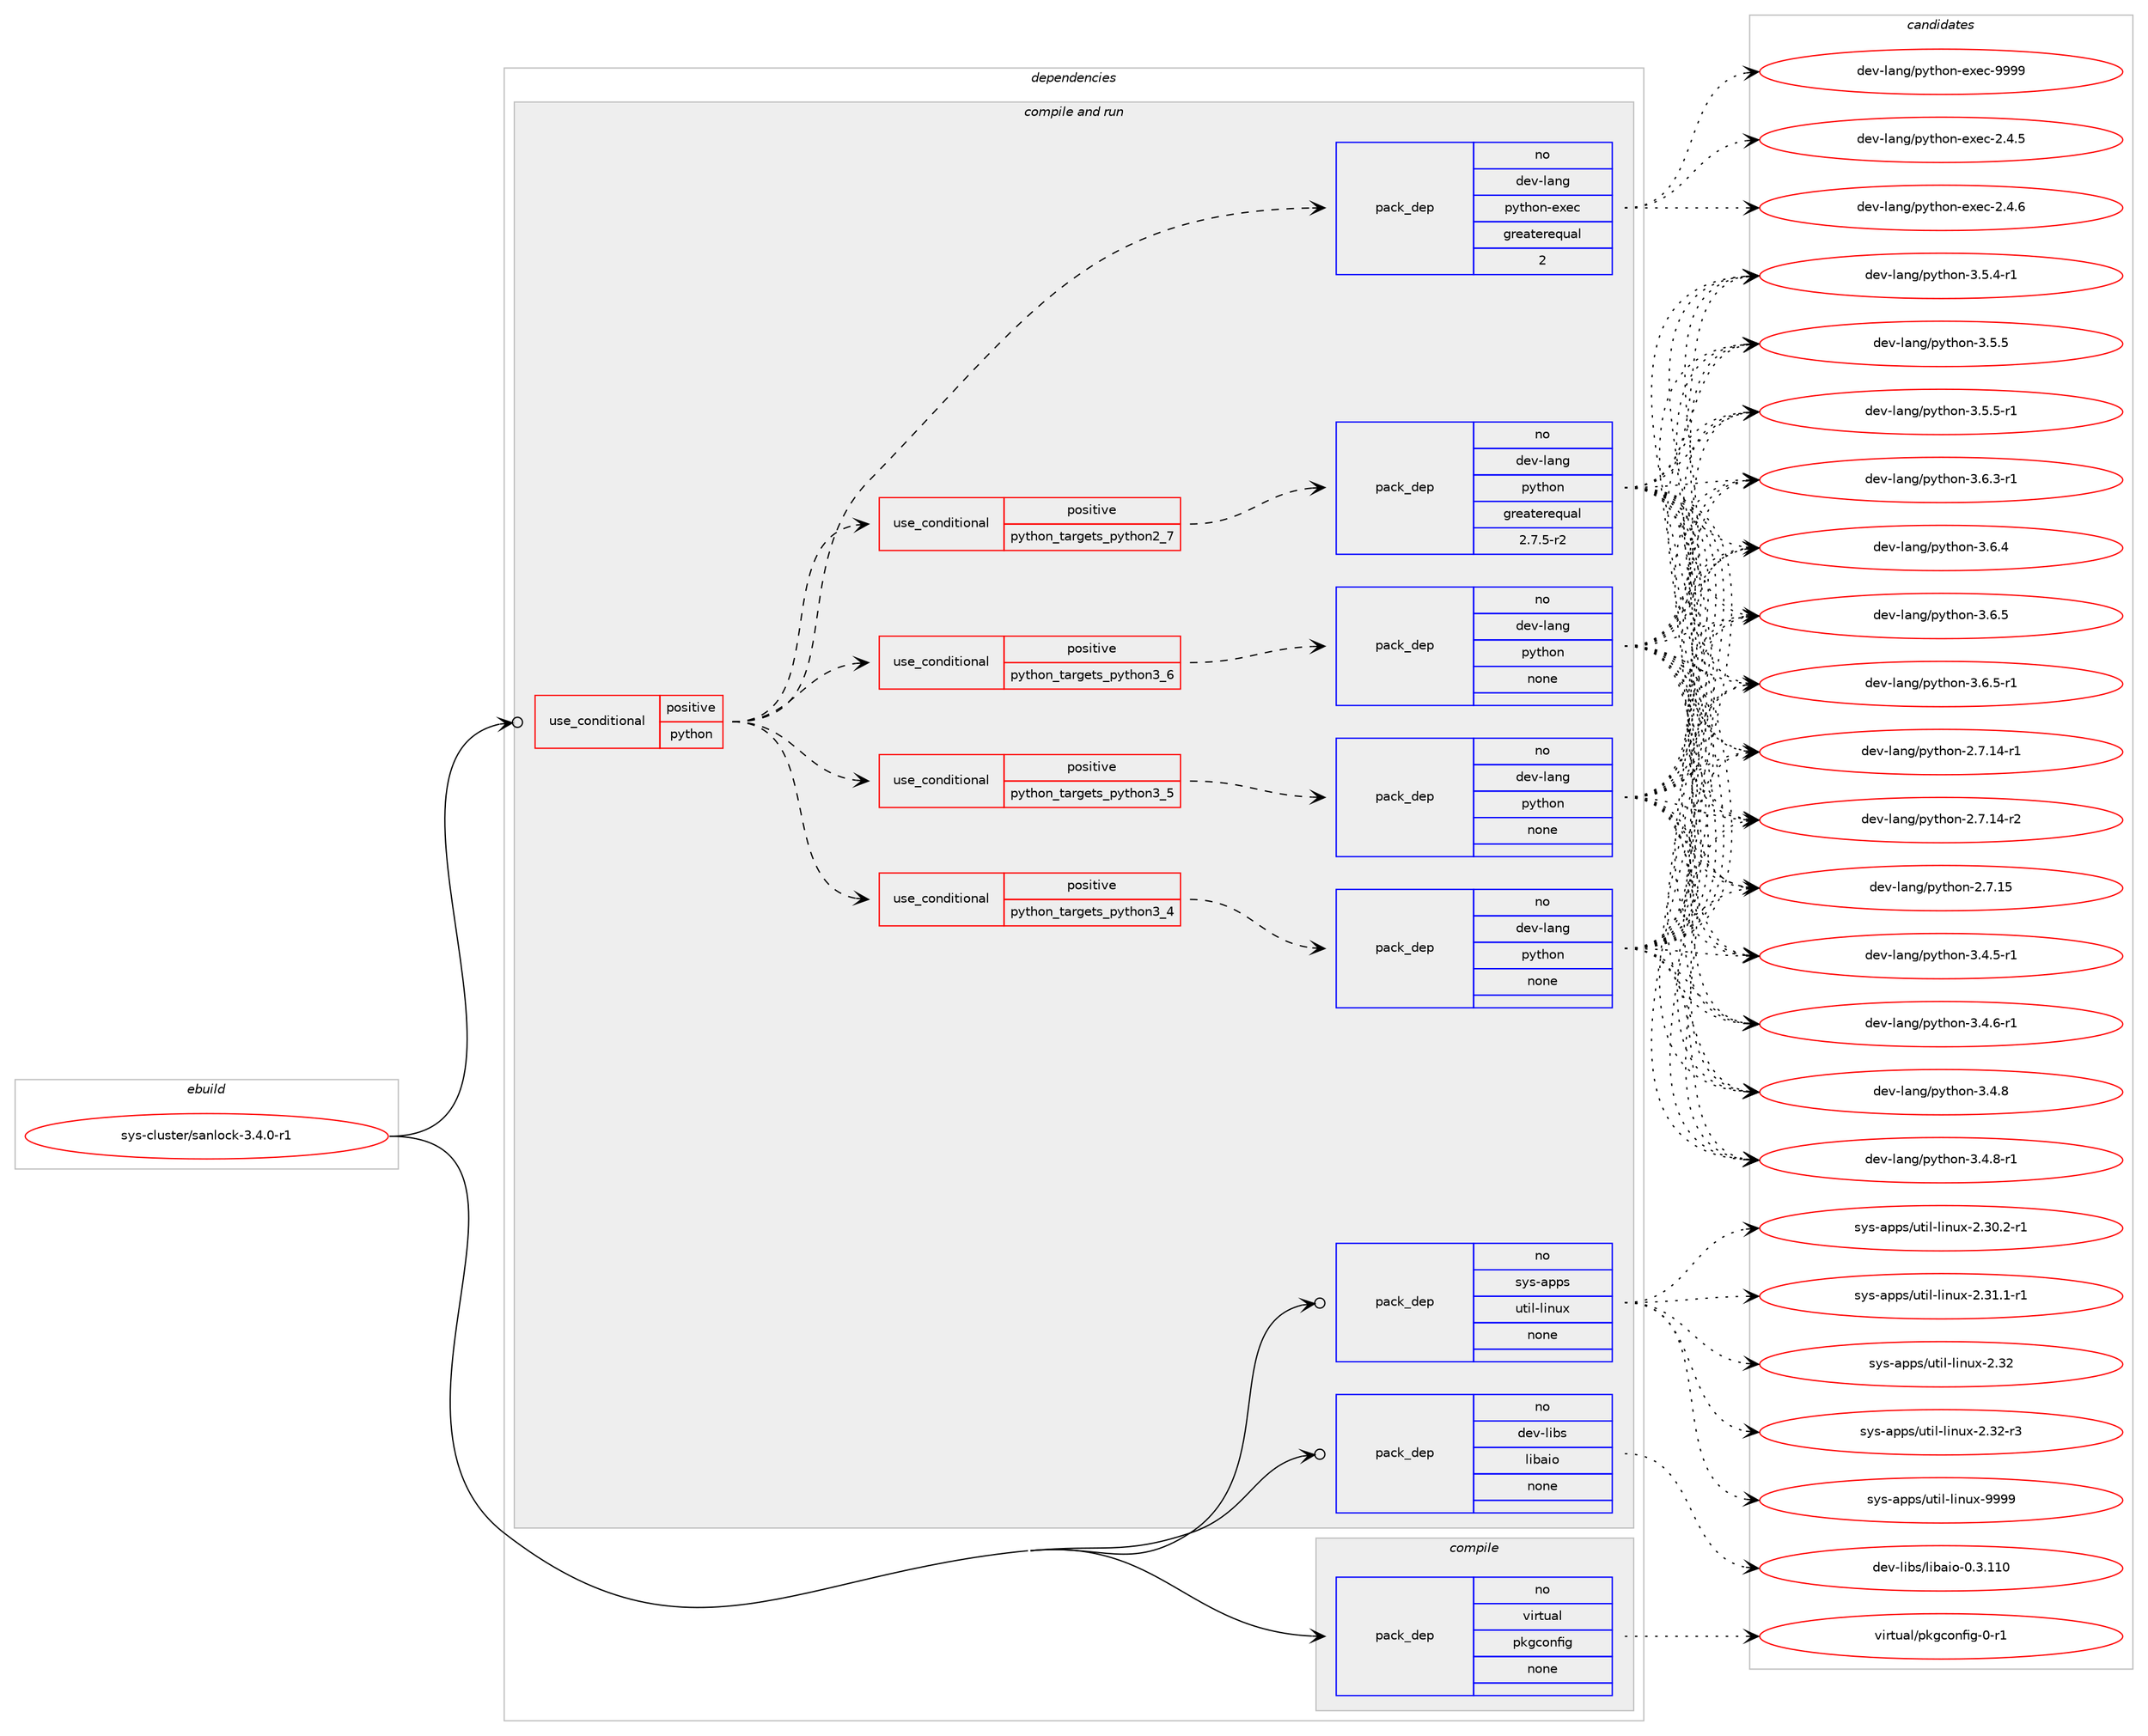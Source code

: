 digraph prolog {

# *************
# Graph options
# *************

newrank=true;
concentrate=true;
compound=true;
graph [rankdir=LR,fontname=Helvetica,fontsize=10,ranksep=1.5];#, ranksep=2.5, nodesep=0.2];
edge  [arrowhead=vee];
node  [fontname=Helvetica,fontsize=10];

# **********
# The ebuild
# **********

subgraph cluster_leftcol {
color=gray;
rank=same;
label=<<i>ebuild</i>>;
id [label="sys-cluster/sanlock-3.4.0-r1", color=red, width=4, href="../sys-cluster/sanlock-3.4.0-r1.svg"];
}

# ****************
# The dependencies
# ****************

subgraph cluster_midcol {
color=gray;
label=<<i>dependencies</i>>;
subgraph cluster_compile {
fillcolor="#eeeeee";
style=filled;
label=<<i>compile</i>>;
subgraph pack4703 {
dependency5873 [label=<<TABLE BORDER="0" CELLBORDER="1" CELLSPACING="0" CELLPADDING="4" WIDTH="220"><TR><TD ROWSPAN="6" CELLPADDING="30">pack_dep</TD></TR><TR><TD WIDTH="110">no</TD></TR><TR><TD>virtual</TD></TR><TR><TD>pkgconfig</TD></TR><TR><TD>none</TD></TR><TR><TD></TD></TR></TABLE>>, shape=none, color=blue];
}
id:e -> dependency5873:w [weight=20,style="solid",arrowhead="vee"];
}
subgraph cluster_compileandrun {
fillcolor="#eeeeee";
style=filled;
label=<<i>compile and run</i>>;
subgraph cond1108 {
dependency5874 [label=<<TABLE BORDER="0" CELLBORDER="1" CELLSPACING="0" CELLPADDING="4"><TR><TD ROWSPAN="3" CELLPADDING="10">use_conditional</TD></TR><TR><TD>positive</TD></TR><TR><TD>python</TD></TR></TABLE>>, shape=none, color=red];
subgraph cond1109 {
dependency5875 [label=<<TABLE BORDER="0" CELLBORDER="1" CELLSPACING="0" CELLPADDING="4"><TR><TD ROWSPAN="3" CELLPADDING="10">use_conditional</TD></TR><TR><TD>positive</TD></TR><TR><TD>python_targets_python2_7</TD></TR></TABLE>>, shape=none, color=red];
subgraph pack4704 {
dependency5876 [label=<<TABLE BORDER="0" CELLBORDER="1" CELLSPACING="0" CELLPADDING="4" WIDTH="220"><TR><TD ROWSPAN="6" CELLPADDING="30">pack_dep</TD></TR><TR><TD WIDTH="110">no</TD></TR><TR><TD>dev-lang</TD></TR><TR><TD>python</TD></TR><TR><TD>greaterequal</TD></TR><TR><TD>2.7.5-r2</TD></TR></TABLE>>, shape=none, color=blue];
}
dependency5875:e -> dependency5876:w [weight=20,style="dashed",arrowhead="vee"];
}
dependency5874:e -> dependency5875:w [weight=20,style="dashed",arrowhead="vee"];
subgraph cond1110 {
dependency5877 [label=<<TABLE BORDER="0" CELLBORDER="1" CELLSPACING="0" CELLPADDING="4"><TR><TD ROWSPAN="3" CELLPADDING="10">use_conditional</TD></TR><TR><TD>positive</TD></TR><TR><TD>python_targets_python3_4</TD></TR></TABLE>>, shape=none, color=red];
subgraph pack4705 {
dependency5878 [label=<<TABLE BORDER="0" CELLBORDER="1" CELLSPACING="0" CELLPADDING="4" WIDTH="220"><TR><TD ROWSPAN="6" CELLPADDING="30">pack_dep</TD></TR><TR><TD WIDTH="110">no</TD></TR><TR><TD>dev-lang</TD></TR><TR><TD>python</TD></TR><TR><TD>none</TD></TR><TR><TD></TD></TR></TABLE>>, shape=none, color=blue];
}
dependency5877:e -> dependency5878:w [weight=20,style="dashed",arrowhead="vee"];
}
dependency5874:e -> dependency5877:w [weight=20,style="dashed",arrowhead="vee"];
subgraph cond1111 {
dependency5879 [label=<<TABLE BORDER="0" CELLBORDER="1" CELLSPACING="0" CELLPADDING="4"><TR><TD ROWSPAN="3" CELLPADDING="10">use_conditional</TD></TR><TR><TD>positive</TD></TR><TR><TD>python_targets_python3_5</TD></TR></TABLE>>, shape=none, color=red];
subgraph pack4706 {
dependency5880 [label=<<TABLE BORDER="0" CELLBORDER="1" CELLSPACING="0" CELLPADDING="4" WIDTH="220"><TR><TD ROWSPAN="6" CELLPADDING="30">pack_dep</TD></TR><TR><TD WIDTH="110">no</TD></TR><TR><TD>dev-lang</TD></TR><TR><TD>python</TD></TR><TR><TD>none</TD></TR><TR><TD></TD></TR></TABLE>>, shape=none, color=blue];
}
dependency5879:e -> dependency5880:w [weight=20,style="dashed",arrowhead="vee"];
}
dependency5874:e -> dependency5879:w [weight=20,style="dashed",arrowhead="vee"];
subgraph cond1112 {
dependency5881 [label=<<TABLE BORDER="0" CELLBORDER="1" CELLSPACING="0" CELLPADDING="4"><TR><TD ROWSPAN="3" CELLPADDING="10">use_conditional</TD></TR><TR><TD>positive</TD></TR><TR><TD>python_targets_python3_6</TD></TR></TABLE>>, shape=none, color=red];
subgraph pack4707 {
dependency5882 [label=<<TABLE BORDER="0" CELLBORDER="1" CELLSPACING="0" CELLPADDING="4" WIDTH="220"><TR><TD ROWSPAN="6" CELLPADDING="30">pack_dep</TD></TR><TR><TD WIDTH="110">no</TD></TR><TR><TD>dev-lang</TD></TR><TR><TD>python</TD></TR><TR><TD>none</TD></TR><TR><TD></TD></TR></TABLE>>, shape=none, color=blue];
}
dependency5881:e -> dependency5882:w [weight=20,style="dashed",arrowhead="vee"];
}
dependency5874:e -> dependency5881:w [weight=20,style="dashed",arrowhead="vee"];
subgraph pack4708 {
dependency5883 [label=<<TABLE BORDER="0" CELLBORDER="1" CELLSPACING="0" CELLPADDING="4" WIDTH="220"><TR><TD ROWSPAN="6" CELLPADDING="30">pack_dep</TD></TR><TR><TD WIDTH="110">no</TD></TR><TR><TD>dev-lang</TD></TR><TR><TD>python-exec</TD></TR><TR><TD>greaterequal</TD></TR><TR><TD>2</TD></TR></TABLE>>, shape=none, color=blue];
}
dependency5874:e -> dependency5883:w [weight=20,style="dashed",arrowhead="vee"];
}
id:e -> dependency5874:w [weight=20,style="solid",arrowhead="odotvee"];
subgraph pack4709 {
dependency5884 [label=<<TABLE BORDER="0" CELLBORDER="1" CELLSPACING="0" CELLPADDING="4" WIDTH="220"><TR><TD ROWSPAN="6" CELLPADDING="30">pack_dep</TD></TR><TR><TD WIDTH="110">no</TD></TR><TR><TD>dev-libs</TD></TR><TR><TD>libaio</TD></TR><TR><TD>none</TD></TR><TR><TD></TD></TR></TABLE>>, shape=none, color=blue];
}
id:e -> dependency5884:w [weight=20,style="solid",arrowhead="odotvee"];
subgraph pack4710 {
dependency5885 [label=<<TABLE BORDER="0" CELLBORDER="1" CELLSPACING="0" CELLPADDING="4" WIDTH="220"><TR><TD ROWSPAN="6" CELLPADDING="30">pack_dep</TD></TR><TR><TD WIDTH="110">no</TD></TR><TR><TD>sys-apps</TD></TR><TR><TD>util-linux</TD></TR><TR><TD>none</TD></TR><TR><TD></TD></TR></TABLE>>, shape=none, color=blue];
}
id:e -> dependency5885:w [weight=20,style="solid",arrowhead="odotvee"];
}
subgraph cluster_run {
fillcolor="#eeeeee";
style=filled;
label=<<i>run</i>>;
}
}

# **************
# The candidates
# **************

subgraph cluster_choices {
rank=same;
color=gray;
label=<<i>candidates</i>>;

subgraph choice4703 {
color=black;
nodesep=1;
choice11810511411611797108471121071039911111010210510345484511449 [label="virtual/pkgconfig-0-r1", color=red, width=4,href="../virtual/pkgconfig-0-r1.svg"];
dependency5873:e -> choice11810511411611797108471121071039911111010210510345484511449:w [style=dotted,weight="100"];
}
subgraph choice4704 {
color=black;
nodesep=1;
choice100101118451089711010347112121116104111110455046554649524511449 [label="dev-lang/python-2.7.14-r1", color=red, width=4,href="../dev-lang/python-2.7.14-r1.svg"];
choice100101118451089711010347112121116104111110455046554649524511450 [label="dev-lang/python-2.7.14-r2", color=red, width=4,href="../dev-lang/python-2.7.14-r2.svg"];
choice10010111845108971101034711212111610411111045504655464953 [label="dev-lang/python-2.7.15", color=red, width=4,href="../dev-lang/python-2.7.15.svg"];
choice1001011184510897110103471121211161041111104551465246534511449 [label="dev-lang/python-3.4.5-r1", color=red, width=4,href="../dev-lang/python-3.4.5-r1.svg"];
choice1001011184510897110103471121211161041111104551465246544511449 [label="dev-lang/python-3.4.6-r1", color=red, width=4,href="../dev-lang/python-3.4.6-r1.svg"];
choice100101118451089711010347112121116104111110455146524656 [label="dev-lang/python-3.4.8", color=red, width=4,href="../dev-lang/python-3.4.8.svg"];
choice1001011184510897110103471121211161041111104551465246564511449 [label="dev-lang/python-3.4.8-r1", color=red, width=4,href="../dev-lang/python-3.4.8-r1.svg"];
choice1001011184510897110103471121211161041111104551465346524511449 [label="dev-lang/python-3.5.4-r1", color=red, width=4,href="../dev-lang/python-3.5.4-r1.svg"];
choice100101118451089711010347112121116104111110455146534653 [label="dev-lang/python-3.5.5", color=red, width=4,href="../dev-lang/python-3.5.5.svg"];
choice1001011184510897110103471121211161041111104551465346534511449 [label="dev-lang/python-3.5.5-r1", color=red, width=4,href="../dev-lang/python-3.5.5-r1.svg"];
choice1001011184510897110103471121211161041111104551465446514511449 [label="dev-lang/python-3.6.3-r1", color=red, width=4,href="../dev-lang/python-3.6.3-r1.svg"];
choice100101118451089711010347112121116104111110455146544652 [label="dev-lang/python-3.6.4", color=red, width=4,href="../dev-lang/python-3.6.4.svg"];
choice100101118451089711010347112121116104111110455146544653 [label="dev-lang/python-3.6.5", color=red, width=4,href="../dev-lang/python-3.6.5.svg"];
choice1001011184510897110103471121211161041111104551465446534511449 [label="dev-lang/python-3.6.5-r1", color=red, width=4,href="../dev-lang/python-3.6.5-r1.svg"];
dependency5876:e -> choice100101118451089711010347112121116104111110455046554649524511449:w [style=dotted,weight="100"];
dependency5876:e -> choice100101118451089711010347112121116104111110455046554649524511450:w [style=dotted,weight="100"];
dependency5876:e -> choice10010111845108971101034711212111610411111045504655464953:w [style=dotted,weight="100"];
dependency5876:e -> choice1001011184510897110103471121211161041111104551465246534511449:w [style=dotted,weight="100"];
dependency5876:e -> choice1001011184510897110103471121211161041111104551465246544511449:w [style=dotted,weight="100"];
dependency5876:e -> choice100101118451089711010347112121116104111110455146524656:w [style=dotted,weight="100"];
dependency5876:e -> choice1001011184510897110103471121211161041111104551465246564511449:w [style=dotted,weight="100"];
dependency5876:e -> choice1001011184510897110103471121211161041111104551465346524511449:w [style=dotted,weight="100"];
dependency5876:e -> choice100101118451089711010347112121116104111110455146534653:w [style=dotted,weight="100"];
dependency5876:e -> choice1001011184510897110103471121211161041111104551465346534511449:w [style=dotted,weight="100"];
dependency5876:e -> choice1001011184510897110103471121211161041111104551465446514511449:w [style=dotted,weight="100"];
dependency5876:e -> choice100101118451089711010347112121116104111110455146544652:w [style=dotted,weight="100"];
dependency5876:e -> choice100101118451089711010347112121116104111110455146544653:w [style=dotted,weight="100"];
dependency5876:e -> choice1001011184510897110103471121211161041111104551465446534511449:w [style=dotted,weight="100"];
}
subgraph choice4705 {
color=black;
nodesep=1;
choice100101118451089711010347112121116104111110455046554649524511449 [label="dev-lang/python-2.7.14-r1", color=red, width=4,href="../dev-lang/python-2.7.14-r1.svg"];
choice100101118451089711010347112121116104111110455046554649524511450 [label="dev-lang/python-2.7.14-r2", color=red, width=4,href="../dev-lang/python-2.7.14-r2.svg"];
choice10010111845108971101034711212111610411111045504655464953 [label="dev-lang/python-2.7.15", color=red, width=4,href="../dev-lang/python-2.7.15.svg"];
choice1001011184510897110103471121211161041111104551465246534511449 [label="dev-lang/python-3.4.5-r1", color=red, width=4,href="../dev-lang/python-3.4.5-r1.svg"];
choice1001011184510897110103471121211161041111104551465246544511449 [label="dev-lang/python-3.4.6-r1", color=red, width=4,href="../dev-lang/python-3.4.6-r1.svg"];
choice100101118451089711010347112121116104111110455146524656 [label="dev-lang/python-3.4.8", color=red, width=4,href="../dev-lang/python-3.4.8.svg"];
choice1001011184510897110103471121211161041111104551465246564511449 [label="dev-lang/python-3.4.8-r1", color=red, width=4,href="../dev-lang/python-3.4.8-r1.svg"];
choice1001011184510897110103471121211161041111104551465346524511449 [label="dev-lang/python-3.5.4-r1", color=red, width=4,href="../dev-lang/python-3.5.4-r1.svg"];
choice100101118451089711010347112121116104111110455146534653 [label="dev-lang/python-3.5.5", color=red, width=4,href="../dev-lang/python-3.5.5.svg"];
choice1001011184510897110103471121211161041111104551465346534511449 [label="dev-lang/python-3.5.5-r1", color=red, width=4,href="../dev-lang/python-3.5.5-r1.svg"];
choice1001011184510897110103471121211161041111104551465446514511449 [label="dev-lang/python-3.6.3-r1", color=red, width=4,href="../dev-lang/python-3.6.3-r1.svg"];
choice100101118451089711010347112121116104111110455146544652 [label="dev-lang/python-3.6.4", color=red, width=4,href="../dev-lang/python-3.6.4.svg"];
choice100101118451089711010347112121116104111110455146544653 [label="dev-lang/python-3.6.5", color=red, width=4,href="../dev-lang/python-3.6.5.svg"];
choice1001011184510897110103471121211161041111104551465446534511449 [label="dev-lang/python-3.6.5-r1", color=red, width=4,href="../dev-lang/python-3.6.5-r1.svg"];
dependency5878:e -> choice100101118451089711010347112121116104111110455046554649524511449:w [style=dotted,weight="100"];
dependency5878:e -> choice100101118451089711010347112121116104111110455046554649524511450:w [style=dotted,weight="100"];
dependency5878:e -> choice10010111845108971101034711212111610411111045504655464953:w [style=dotted,weight="100"];
dependency5878:e -> choice1001011184510897110103471121211161041111104551465246534511449:w [style=dotted,weight="100"];
dependency5878:e -> choice1001011184510897110103471121211161041111104551465246544511449:w [style=dotted,weight="100"];
dependency5878:e -> choice100101118451089711010347112121116104111110455146524656:w [style=dotted,weight="100"];
dependency5878:e -> choice1001011184510897110103471121211161041111104551465246564511449:w [style=dotted,weight="100"];
dependency5878:e -> choice1001011184510897110103471121211161041111104551465346524511449:w [style=dotted,weight="100"];
dependency5878:e -> choice100101118451089711010347112121116104111110455146534653:w [style=dotted,weight="100"];
dependency5878:e -> choice1001011184510897110103471121211161041111104551465346534511449:w [style=dotted,weight="100"];
dependency5878:e -> choice1001011184510897110103471121211161041111104551465446514511449:w [style=dotted,weight="100"];
dependency5878:e -> choice100101118451089711010347112121116104111110455146544652:w [style=dotted,weight="100"];
dependency5878:e -> choice100101118451089711010347112121116104111110455146544653:w [style=dotted,weight="100"];
dependency5878:e -> choice1001011184510897110103471121211161041111104551465446534511449:w [style=dotted,weight="100"];
}
subgraph choice4706 {
color=black;
nodesep=1;
choice100101118451089711010347112121116104111110455046554649524511449 [label="dev-lang/python-2.7.14-r1", color=red, width=4,href="../dev-lang/python-2.7.14-r1.svg"];
choice100101118451089711010347112121116104111110455046554649524511450 [label="dev-lang/python-2.7.14-r2", color=red, width=4,href="../dev-lang/python-2.7.14-r2.svg"];
choice10010111845108971101034711212111610411111045504655464953 [label="dev-lang/python-2.7.15", color=red, width=4,href="../dev-lang/python-2.7.15.svg"];
choice1001011184510897110103471121211161041111104551465246534511449 [label="dev-lang/python-3.4.5-r1", color=red, width=4,href="../dev-lang/python-3.4.5-r1.svg"];
choice1001011184510897110103471121211161041111104551465246544511449 [label="dev-lang/python-3.4.6-r1", color=red, width=4,href="../dev-lang/python-3.4.6-r1.svg"];
choice100101118451089711010347112121116104111110455146524656 [label="dev-lang/python-3.4.8", color=red, width=4,href="../dev-lang/python-3.4.8.svg"];
choice1001011184510897110103471121211161041111104551465246564511449 [label="dev-lang/python-3.4.8-r1", color=red, width=4,href="../dev-lang/python-3.4.8-r1.svg"];
choice1001011184510897110103471121211161041111104551465346524511449 [label="dev-lang/python-3.5.4-r1", color=red, width=4,href="../dev-lang/python-3.5.4-r1.svg"];
choice100101118451089711010347112121116104111110455146534653 [label="dev-lang/python-3.5.5", color=red, width=4,href="../dev-lang/python-3.5.5.svg"];
choice1001011184510897110103471121211161041111104551465346534511449 [label="dev-lang/python-3.5.5-r1", color=red, width=4,href="../dev-lang/python-3.5.5-r1.svg"];
choice1001011184510897110103471121211161041111104551465446514511449 [label="dev-lang/python-3.6.3-r1", color=red, width=4,href="../dev-lang/python-3.6.3-r1.svg"];
choice100101118451089711010347112121116104111110455146544652 [label="dev-lang/python-3.6.4", color=red, width=4,href="../dev-lang/python-3.6.4.svg"];
choice100101118451089711010347112121116104111110455146544653 [label="dev-lang/python-3.6.5", color=red, width=4,href="../dev-lang/python-3.6.5.svg"];
choice1001011184510897110103471121211161041111104551465446534511449 [label="dev-lang/python-3.6.5-r1", color=red, width=4,href="../dev-lang/python-3.6.5-r1.svg"];
dependency5880:e -> choice100101118451089711010347112121116104111110455046554649524511449:w [style=dotted,weight="100"];
dependency5880:e -> choice100101118451089711010347112121116104111110455046554649524511450:w [style=dotted,weight="100"];
dependency5880:e -> choice10010111845108971101034711212111610411111045504655464953:w [style=dotted,weight="100"];
dependency5880:e -> choice1001011184510897110103471121211161041111104551465246534511449:w [style=dotted,weight="100"];
dependency5880:e -> choice1001011184510897110103471121211161041111104551465246544511449:w [style=dotted,weight="100"];
dependency5880:e -> choice100101118451089711010347112121116104111110455146524656:w [style=dotted,weight="100"];
dependency5880:e -> choice1001011184510897110103471121211161041111104551465246564511449:w [style=dotted,weight="100"];
dependency5880:e -> choice1001011184510897110103471121211161041111104551465346524511449:w [style=dotted,weight="100"];
dependency5880:e -> choice100101118451089711010347112121116104111110455146534653:w [style=dotted,weight="100"];
dependency5880:e -> choice1001011184510897110103471121211161041111104551465346534511449:w [style=dotted,weight="100"];
dependency5880:e -> choice1001011184510897110103471121211161041111104551465446514511449:w [style=dotted,weight="100"];
dependency5880:e -> choice100101118451089711010347112121116104111110455146544652:w [style=dotted,weight="100"];
dependency5880:e -> choice100101118451089711010347112121116104111110455146544653:w [style=dotted,weight="100"];
dependency5880:e -> choice1001011184510897110103471121211161041111104551465446534511449:w [style=dotted,weight="100"];
}
subgraph choice4707 {
color=black;
nodesep=1;
choice100101118451089711010347112121116104111110455046554649524511449 [label="dev-lang/python-2.7.14-r1", color=red, width=4,href="../dev-lang/python-2.7.14-r1.svg"];
choice100101118451089711010347112121116104111110455046554649524511450 [label="dev-lang/python-2.7.14-r2", color=red, width=4,href="../dev-lang/python-2.7.14-r2.svg"];
choice10010111845108971101034711212111610411111045504655464953 [label="dev-lang/python-2.7.15", color=red, width=4,href="../dev-lang/python-2.7.15.svg"];
choice1001011184510897110103471121211161041111104551465246534511449 [label="dev-lang/python-3.4.5-r1", color=red, width=4,href="../dev-lang/python-3.4.5-r1.svg"];
choice1001011184510897110103471121211161041111104551465246544511449 [label="dev-lang/python-3.4.6-r1", color=red, width=4,href="../dev-lang/python-3.4.6-r1.svg"];
choice100101118451089711010347112121116104111110455146524656 [label="dev-lang/python-3.4.8", color=red, width=4,href="../dev-lang/python-3.4.8.svg"];
choice1001011184510897110103471121211161041111104551465246564511449 [label="dev-lang/python-3.4.8-r1", color=red, width=4,href="../dev-lang/python-3.4.8-r1.svg"];
choice1001011184510897110103471121211161041111104551465346524511449 [label="dev-lang/python-3.5.4-r1", color=red, width=4,href="../dev-lang/python-3.5.4-r1.svg"];
choice100101118451089711010347112121116104111110455146534653 [label="dev-lang/python-3.5.5", color=red, width=4,href="../dev-lang/python-3.5.5.svg"];
choice1001011184510897110103471121211161041111104551465346534511449 [label="dev-lang/python-3.5.5-r1", color=red, width=4,href="../dev-lang/python-3.5.5-r1.svg"];
choice1001011184510897110103471121211161041111104551465446514511449 [label="dev-lang/python-3.6.3-r1", color=red, width=4,href="../dev-lang/python-3.6.3-r1.svg"];
choice100101118451089711010347112121116104111110455146544652 [label="dev-lang/python-3.6.4", color=red, width=4,href="../dev-lang/python-3.6.4.svg"];
choice100101118451089711010347112121116104111110455146544653 [label="dev-lang/python-3.6.5", color=red, width=4,href="../dev-lang/python-3.6.5.svg"];
choice1001011184510897110103471121211161041111104551465446534511449 [label="dev-lang/python-3.6.5-r1", color=red, width=4,href="../dev-lang/python-3.6.5-r1.svg"];
dependency5882:e -> choice100101118451089711010347112121116104111110455046554649524511449:w [style=dotted,weight="100"];
dependency5882:e -> choice100101118451089711010347112121116104111110455046554649524511450:w [style=dotted,weight="100"];
dependency5882:e -> choice10010111845108971101034711212111610411111045504655464953:w [style=dotted,weight="100"];
dependency5882:e -> choice1001011184510897110103471121211161041111104551465246534511449:w [style=dotted,weight="100"];
dependency5882:e -> choice1001011184510897110103471121211161041111104551465246544511449:w [style=dotted,weight="100"];
dependency5882:e -> choice100101118451089711010347112121116104111110455146524656:w [style=dotted,weight="100"];
dependency5882:e -> choice1001011184510897110103471121211161041111104551465246564511449:w [style=dotted,weight="100"];
dependency5882:e -> choice1001011184510897110103471121211161041111104551465346524511449:w [style=dotted,weight="100"];
dependency5882:e -> choice100101118451089711010347112121116104111110455146534653:w [style=dotted,weight="100"];
dependency5882:e -> choice1001011184510897110103471121211161041111104551465346534511449:w [style=dotted,weight="100"];
dependency5882:e -> choice1001011184510897110103471121211161041111104551465446514511449:w [style=dotted,weight="100"];
dependency5882:e -> choice100101118451089711010347112121116104111110455146544652:w [style=dotted,weight="100"];
dependency5882:e -> choice100101118451089711010347112121116104111110455146544653:w [style=dotted,weight="100"];
dependency5882:e -> choice1001011184510897110103471121211161041111104551465446534511449:w [style=dotted,weight="100"];
}
subgraph choice4708 {
color=black;
nodesep=1;
choice1001011184510897110103471121211161041111104510112010199455046524653 [label="dev-lang/python-exec-2.4.5", color=red, width=4,href="../dev-lang/python-exec-2.4.5.svg"];
choice1001011184510897110103471121211161041111104510112010199455046524654 [label="dev-lang/python-exec-2.4.6", color=red, width=4,href="../dev-lang/python-exec-2.4.6.svg"];
choice10010111845108971101034711212111610411111045101120101994557575757 [label="dev-lang/python-exec-9999", color=red, width=4,href="../dev-lang/python-exec-9999.svg"];
dependency5883:e -> choice1001011184510897110103471121211161041111104510112010199455046524653:w [style=dotted,weight="100"];
dependency5883:e -> choice1001011184510897110103471121211161041111104510112010199455046524654:w [style=dotted,weight="100"];
dependency5883:e -> choice10010111845108971101034711212111610411111045101120101994557575757:w [style=dotted,weight="100"];
}
subgraph choice4709 {
color=black;
nodesep=1;
choice10010111845108105981154710810598971051114548465146494948 [label="dev-libs/libaio-0.3.110", color=red, width=4,href="../dev-libs/libaio-0.3.110.svg"];
dependency5884:e -> choice10010111845108105981154710810598971051114548465146494948:w [style=dotted,weight="100"];
}
subgraph choice4710 {
color=black;
nodesep=1;
choice11512111545971121121154711711610510845108105110117120455046514846504511449 [label="sys-apps/util-linux-2.30.2-r1", color=red, width=4,href="../sys-apps/util-linux-2.30.2-r1.svg"];
choice11512111545971121121154711711610510845108105110117120455046514946494511449 [label="sys-apps/util-linux-2.31.1-r1", color=red, width=4,href="../sys-apps/util-linux-2.31.1-r1.svg"];
choice115121115459711211211547117116105108451081051101171204550465150 [label="sys-apps/util-linux-2.32", color=red, width=4,href="../sys-apps/util-linux-2.32.svg"];
choice1151211154597112112115471171161051084510810511011712045504651504511451 [label="sys-apps/util-linux-2.32-r3", color=red, width=4,href="../sys-apps/util-linux-2.32-r3.svg"];
choice115121115459711211211547117116105108451081051101171204557575757 [label="sys-apps/util-linux-9999", color=red, width=4,href="../sys-apps/util-linux-9999.svg"];
dependency5885:e -> choice11512111545971121121154711711610510845108105110117120455046514846504511449:w [style=dotted,weight="100"];
dependency5885:e -> choice11512111545971121121154711711610510845108105110117120455046514946494511449:w [style=dotted,weight="100"];
dependency5885:e -> choice115121115459711211211547117116105108451081051101171204550465150:w [style=dotted,weight="100"];
dependency5885:e -> choice1151211154597112112115471171161051084510810511011712045504651504511451:w [style=dotted,weight="100"];
dependency5885:e -> choice115121115459711211211547117116105108451081051101171204557575757:w [style=dotted,weight="100"];
}
}

}
